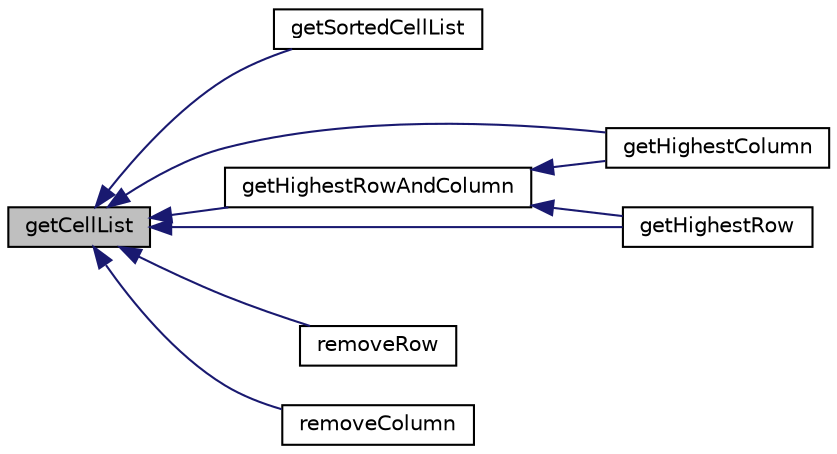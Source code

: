 digraph "getCellList"
{
  edge [fontname="Helvetica",fontsize="10",labelfontname="Helvetica",labelfontsize="10"];
  node [fontname="Helvetica",fontsize="10",shape=record];
  rankdir="LR";
  Node11 [label="getCellList",height=0.2,width=0.4,color="black", fillcolor="grey75", style="filled", fontcolor="black"];
  Node11 -> Node12 [dir="back",color="midnightblue",fontsize="10",style="solid",fontname="Helvetica"];
  Node12 [label="getSortedCellList",height=0.2,width=0.4,color="black", fillcolor="white", style="filled",URL="$class_p_h_p_excel___cached_object_storage___cache_base.html#ae2280d20c26e5ec7903d26e34a25c95b"];
  Node11 -> Node13 [dir="back",color="midnightblue",fontsize="10",style="solid",fontname="Helvetica"];
  Node13 [label="getHighestRowAndColumn",height=0.2,width=0.4,color="black", fillcolor="white", style="filled",URL="$class_p_h_p_excel___cached_object_storage___cache_base.html#aa16eaa7ac9c15a90a532560d419f663e"];
  Node13 -> Node14 [dir="back",color="midnightblue",fontsize="10",style="solid",fontname="Helvetica"];
  Node14 [label="getHighestColumn",height=0.2,width=0.4,color="black", fillcolor="white", style="filled",URL="$class_p_h_p_excel___cached_object_storage___cache_base.html#ad3c18234404cb06b8ee10126a0091aeb"];
  Node13 -> Node15 [dir="back",color="midnightblue",fontsize="10",style="solid",fontname="Helvetica"];
  Node15 [label="getHighestRow",height=0.2,width=0.4,color="black", fillcolor="white", style="filled",URL="$class_p_h_p_excel___cached_object_storage___cache_base.html#ab1930a4c441cd53616caa55b195bde27"];
  Node11 -> Node14 [dir="back",color="midnightblue",fontsize="10",style="solid",fontname="Helvetica"];
  Node11 -> Node15 [dir="back",color="midnightblue",fontsize="10",style="solid",fontname="Helvetica"];
  Node11 -> Node16 [dir="back",color="midnightblue",fontsize="10",style="solid",fontname="Helvetica"];
  Node16 [label="removeRow",height=0.2,width=0.4,color="black", fillcolor="white", style="filled",URL="$class_p_h_p_excel___cached_object_storage___cache_base.html#a30eab45cce4d8efcc6451401f51d0c56"];
  Node11 -> Node17 [dir="back",color="midnightblue",fontsize="10",style="solid",fontname="Helvetica"];
  Node17 [label="removeColumn",height=0.2,width=0.4,color="black", fillcolor="white", style="filled",URL="$class_p_h_p_excel___cached_object_storage___cache_base.html#aa12c753ec6017781fbddd58ded4622dd"];
}

